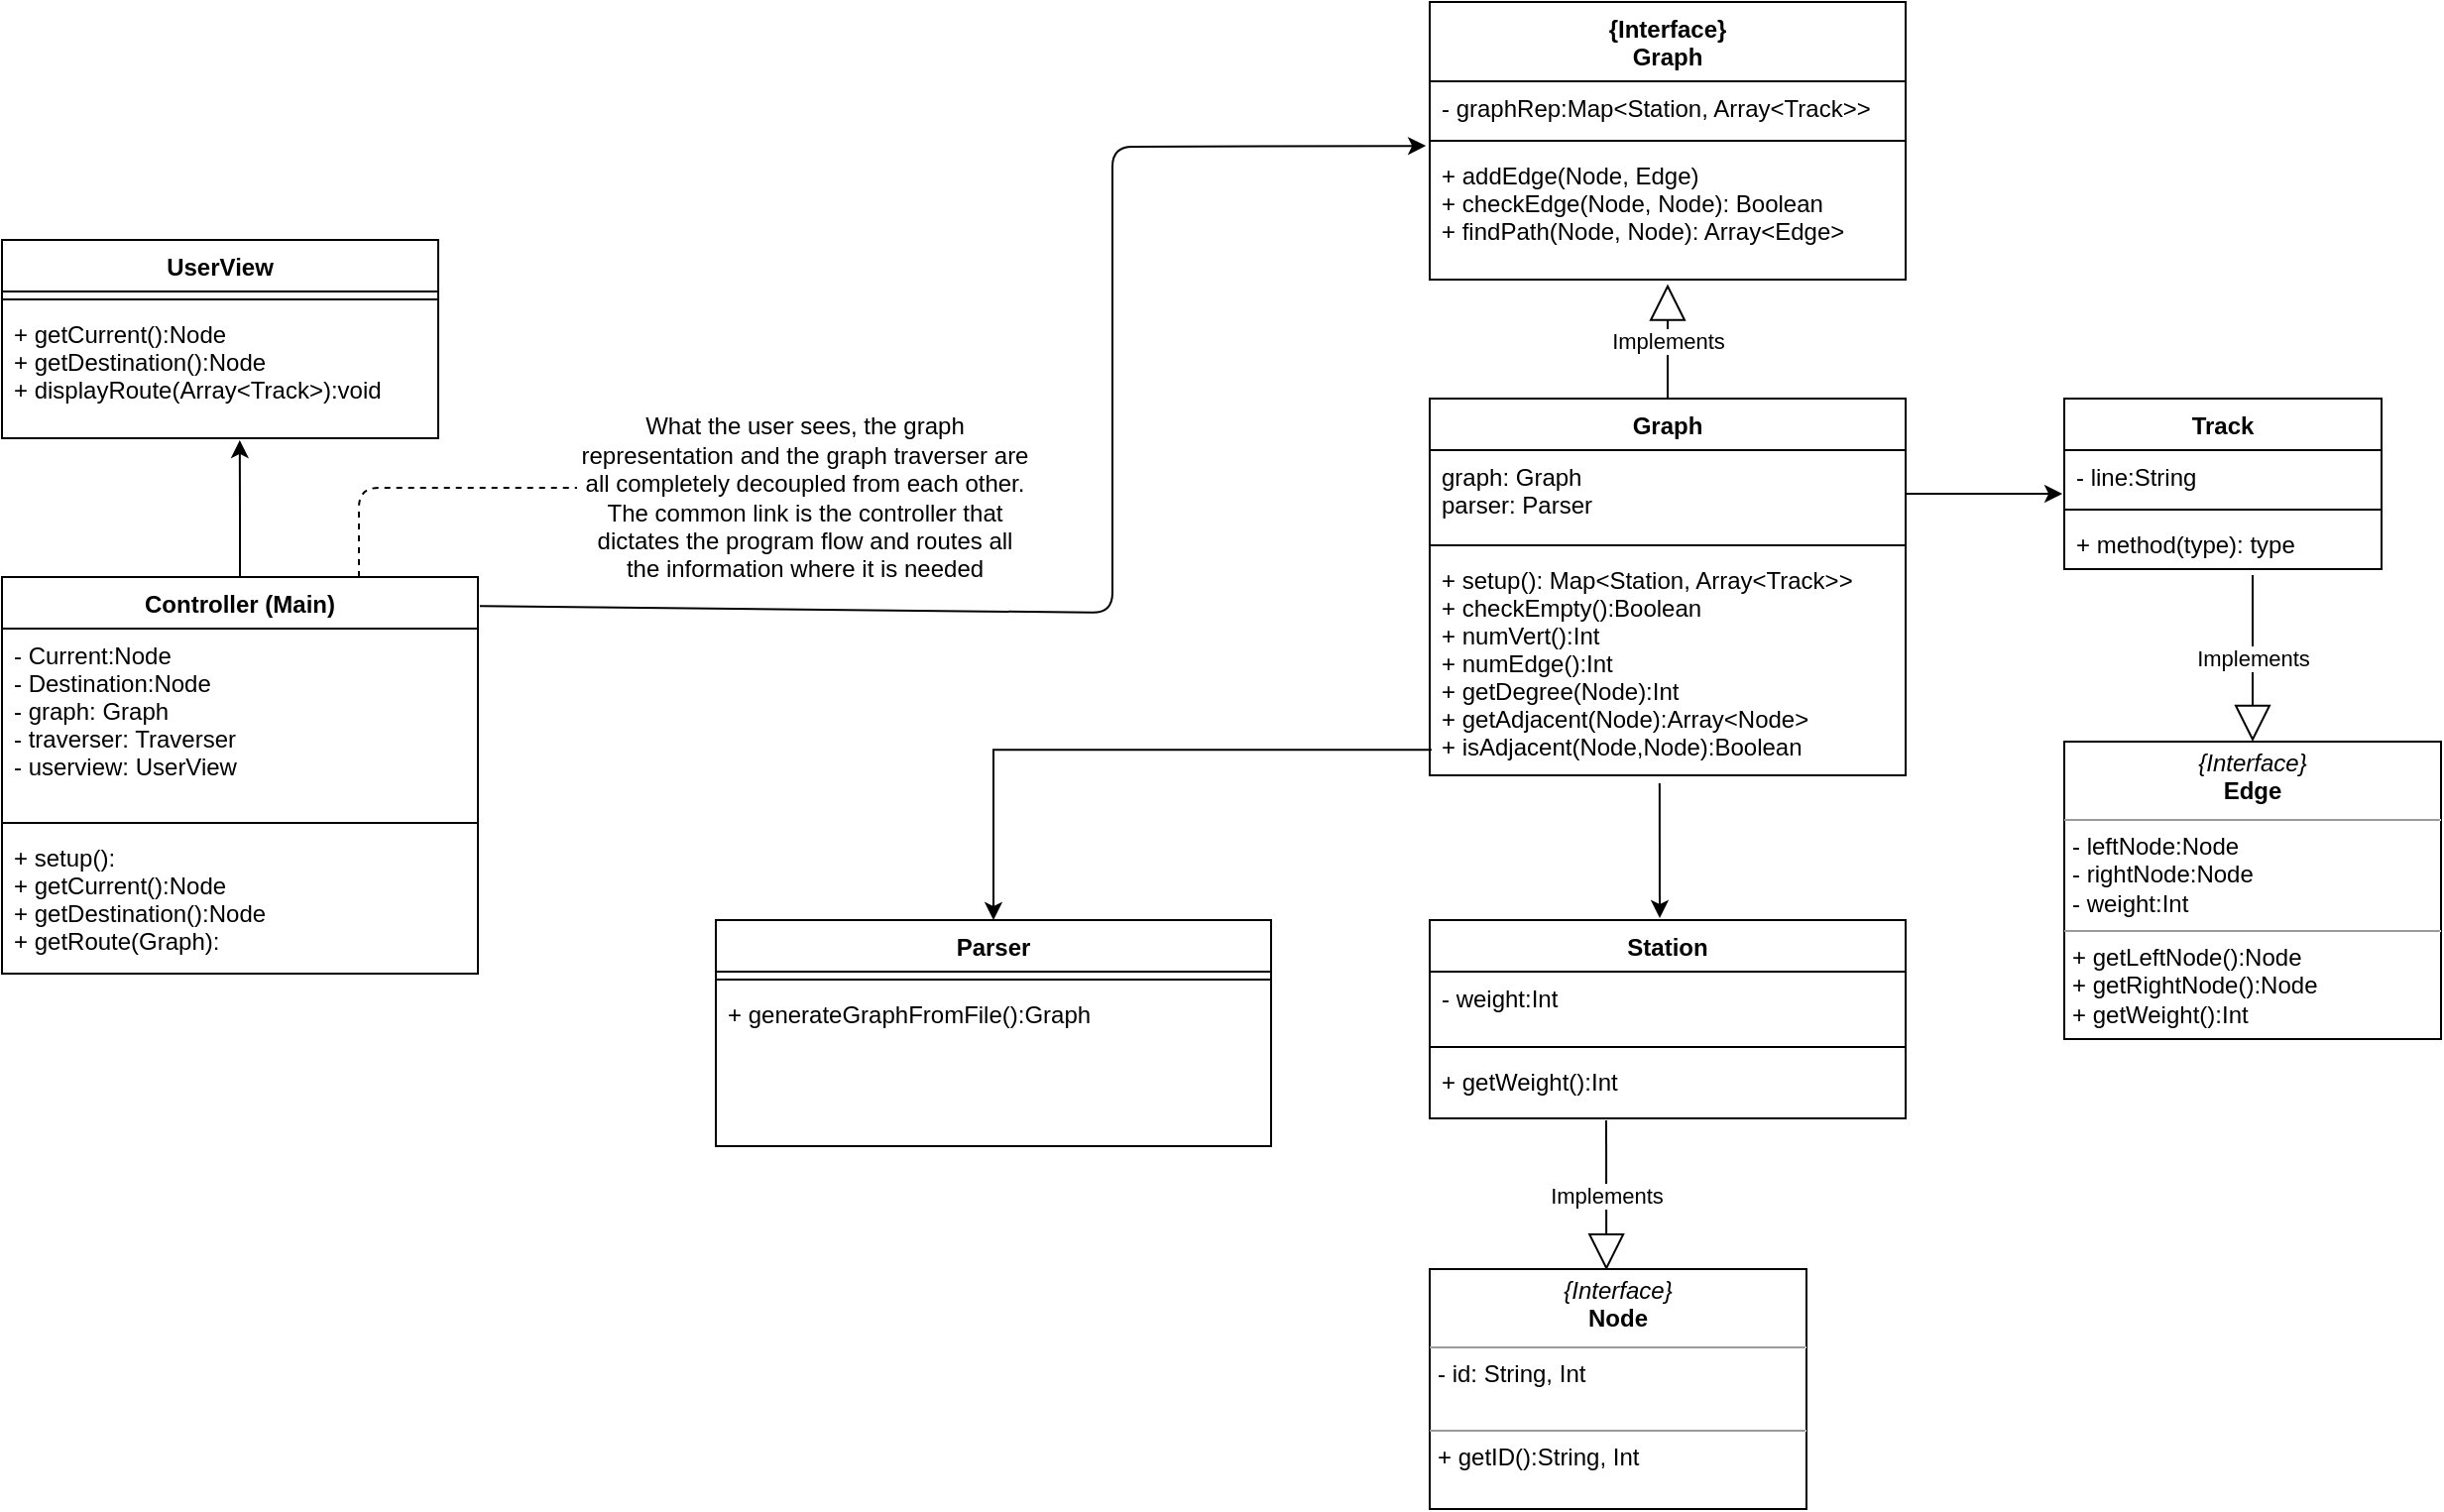 <mxfile version="12.7.1" type="device"><diagram id="zQKbRjGySOp-ra1S7L4E" name="Page-1"><mxGraphModel dx="1660" dy="806" grid="1" gridSize="10" guides="1" tooltips="1" connect="1" arrows="1" fold="1" page="1" pageScale="1" pageWidth="850" pageHeight="1100" math="0" shadow="0"><root><mxCell id="0"/><mxCell id="1" parent="0"/><mxCell id="JgtFghYILuML29l130Eo-1" value="UserView" style="swimlane;fontStyle=1;align=center;verticalAlign=top;childLayout=stackLayout;horizontal=1;startSize=26;horizontalStack=0;resizeParent=1;resizeParentMax=0;resizeLast=0;collapsible=1;marginBottom=0;" parent="1" vertex="1"><mxGeometry x="40" y="460" width="220" height="100" as="geometry"/></mxCell><mxCell id="JgtFghYILuML29l130Eo-2" value="" style="line;strokeWidth=1;fillColor=none;align=left;verticalAlign=middle;spacingTop=-1;spacingLeft=3;spacingRight=3;rotatable=0;labelPosition=right;points=[];portConstraint=eastwest;" parent="JgtFghYILuML29l130Eo-1" vertex="1"><mxGeometry y="26" width="220" height="8" as="geometry"/></mxCell><mxCell id="JgtFghYILuML29l130Eo-3" value="+ getCurrent():Node&#10;+ getDestination():Node&#10;+ displayRoute(Array&lt;Track&gt;):void&#10;" style="text;strokeColor=none;fillColor=none;align=left;verticalAlign=top;spacingLeft=4;spacingRight=4;overflow=hidden;rotatable=0;points=[[0,0.5],[1,0.5]];portConstraint=eastwest;" parent="JgtFghYILuML29l130Eo-1" vertex="1"><mxGeometry y="34" width="220" height="66" as="geometry"/></mxCell><mxCell id="JgtFghYILuML29l130Eo-4" value="Parser" style="swimlane;fontStyle=1;align=center;verticalAlign=top;childLayout=stackLayout;horizontal=1;startSize=26;horizontalStack=0;resizeParent=1;resizeParentMax=0;resizeLast=0;collapsible=1;marginBottom=0;" parent="1" vertex="1"><mxGeometry x="400" y="803" width="280" height="114" as="geometry"/></mxCell><mxCell id="JgtFghYILuML29l130Eo-5" value="" style="line;strokeWidth=1;fillColor=none;align=left;verticalAlign=middle;spacingTop=-1;spacingLeft=3;spacingRight=3;rotatable=0;labelPosition=right;points=[];portConstraint=eastwest;" parent="JgtFghYILuML29l130Eo-4" vertex="1"><mxGeometry y="26" width="280" height="8" as="geometry"/></mxCell><mxCell id="JgtFghYILuML29l130Eo-6" value="+ generateGraphFromFile():Graph" style="text;strokeColor=none;fillColor=none;align=left;verticalAlign=top;spacingLeft=4;spacingRight=4;overflow=hidden;rotatable=0;points=[[0,0.5],[1,0.5]];portConstraint=eastwest;" parent="JgtFghYILuML29l130Eo-4" vertex="1"><mxGeometry y="34" width="280" height="80" as="geometry"/></mxCell><mxCell id="JgtFghYILuML29l130Eo-7" value="{Interface}&#10;Graph" style="swimlane;fontStyle=1;align=center;verticalAlign=top;childLayout=stackLayout;horizontal=1;startSize=40;horizontalStack=0;resizeParent=1;resizeParentMax=0;resizeLast=0;collapsible=1;marginBottom=0;" parent="1" vertex="1"><mxGeometry x="760" y="340" width="240" height="140" as="geometry"/></mxCell><mxCell id="JgtFghYILuML29l130Eo-8" value="- graphRep:Map&lt;Station, Array&lt;Track&gt;&gt;" style="text;strokeColor=none;fillColor=none;align=left;verticalAlign=top;spacingLeft=4;spacingRight=4;overflow=hidden;rotatable=0;points=[[0,0.5],[1,0.5]];portConstraint=eastwest;" parent="JgtFghYILuML29l130Eo-7" vertex="1"><mxGeometry y="40" width="240" height="26" as="geometry"/></mxCell><mxCell id="JgtFghYILuML29l130Eo-9" value="" style="line;strokeWidth=1;fillColor=none;align=left;verticalAlign=middle;spacingTop=-1;spacingLeft=3;spacingRight=3;rotatable=0;labelPosition=right;points=[];portConstraint=eastwest;" parent="JgtFghYILuML29l130Eo-7" vertex="1"><mxGeometry y="66" width="240" height="8" as="geometry"/></mxCell><mxCell id="JgtFghYILuML29l130Eo-10" value="+ addEdge(Node, Edge)&#10;+ checkEdge(Node, Node): Boolean&#10;+ findPath(Node, Node): Array&lt;Edge&gt;" style="text;strokeColor=none;fillColor=none;align=left;verticalAlign=top;spacingLeft=4;spacingRight=4;overflow=hidden;rotatable=0;points=[[0,0.5],[1,0.5]];portConstraint=eastwest;" parent="JgtFghYILuML29l130Eo-7" vertex="1"><mxGeometry y="74" width="240" height="66" as="geometry"/></mxCell><mxCell id="JgtFghYILuML29l130Eo-15" value="Station" style="swimlane;fontStyle=1;align=center;verticalAlign=top;childLayout=stackLayout;horizontal=1;startSize=26;horizontalStack=0;resizeParent=1;resizeParentMax=0;resizeLast=0;collapsible=1;marginBottom=0;" parent="1" vertex="1"><mxGeometry x="760" y="803" width="240" height="100" as="geometry"/></mxCell><mxCell id="JgtFghYILuML29l130Eo-16" value="- weight:Int" style="text;strokeColor=none;fillColor=none;align=left;verticalAlign=top;spacingLeft=4;spacingRight=4;overflow=hidden;rotatable=0;points=[[0,0.5],[1,0.5]];portConstraint=eastwest;" parent="JgtFghYILuML29l130Eo-15" vertex="1"><mxGeometry y="26" width="240" height="34" as="geometry"/></mxCell><mxCell id="JgtFghYILuML29l130Eo-17" value="" style="line;strokeWidth=1;fillColor=none;align=left;verticalAlign=middle;spacingTop=-1;spacingLeft=3;spacingRight=3;rotatable=0;labelPosition=right;points=[];portConstraint=eastwest;" parent="JgtFghYILuML29l130Eo-15" vertex="1"><mxGeometry y="60" width="240" height="8" as="geometry"/></mxCell><mxCell id="JgtFghYILuML29l130Eo-18" value="+ getWeight():Int" style="text;strokeColor=none;fillColor=none;align=left;verticalAlign=top;spacingLeft=4;spacingRight=4;overflow=hidden;rotatable=0;points=[[0,0.5],[1,0.5]];portConstraint=eastwest;" parent="JgtFghYILuML29l130Eo-15" vertex="1"><mxGeometry y="68" width="240" height="32" as="geometry"/></mxCell><mxCell id="JgtFghYILuML29l130Eo-47" style="edgeStyle=orthogonalEdgeStyle;rounded=0;orthogonalLoop=1;jettySize=auto;html=1;exitX=0.5;exitY=0;exitDx=0;exitDy=0;entryX=0.545;entryY=1.015;entryDx=0;entryDy=0;entryPerimeter=0;" parent="1" source="JgtFghYILuML29l130Eo-19" target="JgtFghYILuML29l130Eo-3" edge="1"><mxGeometry relative="1" as="geometry"/></mxCell><mxCell id="JgtFghYILuML29l130Eo-19" value="Controller (Main)" style="swimlane;fontStyle=1;align=center;verticalAlign=top;childLayout=stackLayout;horizontal=1;startSize=26;horizontalStack=0;resizeParent=1;resizeParentMax=0;resizeLast=0;collapsible=1;marginBottom=0;" parent="1" vertex="1"><mxGeometry x="40" y="630" width="240" height="200" as="geometry"/></mxCell><mxCell id="JgtFghYILuML29l130Eo-20" value="- Current:Node&#10;- Destination:Node&#10;- graph: Graph&#10;- traverser: Traverser&#10;- userview: UserView" style="text;strokeColor=none;fillColor=none;align=left;verticalAlign=top;spacingLeft=4;spacingRight=4;overflow=hidden;rotatable=0;points=[[0,0.5],[1,0.5]];portConstraint=eastwest;" parent="JgtFghYILuML29l130Eo-19" vertex="1"><mxGeometry y="26" width="240" height="94" as="geometry"/></mxCell><mxCell id="JgtFghYILuML29l130Eo-21" value="" style="line;strokeWidth=1;fillColor=none;align=left;verticalAlign=middle;spacingTop=-1;spacingLeft=3;spacingRight=3;rotatable=0;labelPosition=right;points=[];portConstraint=eastwest;" parent="JgtFghYILuML29l130Eo-19" vertex="1"><mxGeometry y="120" width="240" height="8" as="geometry"/></mxCell><mxCell id="JgtFghYILuML29l130Eo-22" value="+ setup():&#10;+ getCurrent():Node&#10;+ getDestination():Node&#10;+ getRoute(Graph):" style="text;strokeColor=none;fillColor=none;align=left;verticalAlign=top;spacingLeft=4;spacingRight=4;overflow=hidden;rotatable=0;points=[[0,0.5],[1,0.5]];portConstraint=eastwest;" parent="JgtFghYILuML29l130Eo-19" vertex="1"><mxGeometry y="128" width="240" height="72" as="geometry"/></mxCell><mxCell id="JgtFghYILuML29l130Eo-23" value="&lt;p style=&quot;margin: 0px ; margin-top: 4px ; text-align: center&quot;&gt;&lt;i&gt;{Interface}&lt;/i&gt;&lt;br&gt;&lt;b&gt;Node&lt;/b&gt;&lt;/p&gt;&lt;hr size=&quot;1&quot;&gt;&lt;p style=&quot;margin: 0px ; margin-left: 4px&quot;&gt;- id: String, Int&lt;/p&gt;&lt;p style=&quot;margin: 0px ; margin-left: 4px&quot;&gt;&lt;br&gt;&lt;/p&gt;&lt;hr size=&quot;1&quot;&gt;&lt;p style=&quot;margin: 0px ; margin-left: 4px&quot;&gt;+ getID():String, Int&lt;/p&gt;" style="verticalAlign=top;align=left;overflow=fill;fontSize=12;fontFamily=Helvetica;html=1;" parent="1" vertex="1"><mxGeometry x="760" y="979" width="190" height="121" as="geometry"/></mxCell><mxCell id="JgtFghYILuML29l130Eo-24" value="Track" style="swimlane;fontStyle=1;align=center;verticalAlign=top;childLayout=stackLayout;horizontal=1;startSize=26;horizontalStack=0;resizeParent=1;resizeParentMax=0;resizeLast=0;collapsible=1;marginBottom=0;" parent="1" vertex="1"><mxGeometry x="1080" y="540" width="160" height="86" as="geometry"/></mxCell><mxCell id="JgtFghYILuML29l130Eo-25" value="- line:String" style="text;strokeColor=none;fillColor=none;align=left;verticalAlign=top;spacingLeft=4;spacingRight=4;overflow=hidden;rotatable=0;points=[[0,0.5],[1,0.5]];portConstraint=eastwest;" parent="JgtFghYILuML29l130Eo-24" vertex="1"><mxGeometry y="26" width="160" height="26" as="geometry"/></mxCell><mxCell id="JgtFghYILuML29l130Eo-26" value="" style="line;strokeWidth=1;fillColor=none;align=left;verticalAlign=middle;spacingTop=-1;spacingLeft=3;spacingRight=3;rotatable=0;labelPosition=right;points=[];portConstraint=eastwest;" parent="JgtFghYILuML29l130Eo-24" vertex="1"><mxGeometry y="52" width="160" height="8" as="geometry"/></mxCell><mxCell id="JgtFghYILuML29l130Eo-27" value="+ method(type): type" style="text;strokeColor=none;fillColor=none;align=left;verticalAlign=top;spacingLeft=4;spacingRight=4;overflow=hidden;rotatable=0;points=[[0,0.5],[1,0.5]];portConstraint=eastwest;" parent="JgtFghYILuML29l130Eo-24" vertex="1"><mxGeometry y="60" width="160" height="26" as="geometry"/></mxCell><mxCell id="JgtFghYILuML29l130Eo-28" value="&lt;p style=&quot;margin: 0px ; margin-top: 4px ; text-align: center&quot;&gt;&lt;i&gt;{Interface}&lt;/i&gt;&lt;br&gt;&lt;b&gt;Edge&lt;/b&gt;&lt;/p&gt;&lt;hr size=&quot;1&quot;&gt;&lt;p style=&quot;margin: 0px ; margin-left: 4px&quot;&gt;- leftNode:Node&lt;/p&gt;&lt;p style=&quot;margin: 0px ; margin-left: 4px&quot;&gt;- rightNode:Node&lt;/p&gt;&lt;p style=&quot;margin: 0px ; margin-left: 4px&quot;&gt;- weight:Int&lt;/p&gt;&lt;hr size=&quot;1&quot;&gt;&lt;p style=&quot;margin: 0px ; margin-left: 4px&quot;&gt;+ getLeftNode():Node&lt;br&gt;&lt;/p&gt;&lt;p style=&quot;margin: 0px ; margin-left: 4px&quot;&gt;+ getRightNode():Node&lt;/p&gt;&lt;p style=&quot;margin: 0px ; margin-left: 4px&quot;&gt;+ getWeight():Int&lt;/p&gt;" style="verticalAlign=top;align=left;overflow=fill;fontSize=12;fontFamily=Helvetica;html=1;" parent="1" vertex="1"><mxGeometry x="1080" y="713" width="190" height="150" as="geometry"/></mxCell><mxCell id="JgtFghYILuML29l130Eo-32" value="Implements" style="endArrow=block;endSize=16;endFill=0;html=1;exitX=0.5;exitY=0;exitDx=0;exitDy=0;entryX=0.5;entryY=1.034;entryDx=0;entryDy=0;entryPerimeter=0;" parent="1" source="JgtFghYILuML29l130Eo-38" target="JgtFghYILuML29l130Eo-10" edge="1"><mxGeometry width="160" relative="1" as="geometry"><mxPoint x="861.0" y="649" as="sourcePoint"/><mxPoint x="880" y="580" as="targetPoint"/></mxGeometry></mxCell><mxCell id="JgtFghYILuML29l130Eo-33" value="Implements" style="endArrow=block;endSize=16;endFill=0;html=1;entryX=0.469;entryY=0.005;entryDx=0;entryDy=0;entryPerimeter=0;" parent="1" target="JgtFghYILuML29l130Eo-23" edge="1"><mxGeometry width="160" relative="1" as="geometry"><mxPoint x="849" y="904" as="sourcePoint"/><mxPoint x="849" y="1047" as="targetPoint"/></mxGeometry></mxCell><mxCell id="JgtFghYILuML29l130Eo-34" value="Implements" style="endArrow=block;endSize=16;endFill=0;html=1;entryX=0.5;entryY=0;entryDx=0;entryDy=0;" parent="1" target="JgtFghYILuML29l130Eo-28" edge="1"><mxGeometry width="160" relative="1" as="geometry"><mxPoint x="1175" y="629" as="sourcePoint"/><mxPoint x="437.5" y="920" as="targetPoint"/></mxGeometry></mxCell><mxCell id="JgtFghYILuML29l130Eo-35" value="" style="endArrow=classic;html=1;exitX=1.004;exitY=0.073;exitDx=0;exitDy=0;exitPerimeter=0;entryX=-0.008;entryY=-0.022;entryDx=0;entryDy=0;entryPerimeter=0;" parent="1" target="JgtFghYILuML29l130Eo-10" edge="1" source="JgtFghYILuML29l130Eo-19"><mxGeometry width="50" height="50" relative="1" as="geometry"><mxPoint x="280" y="667" as="sourcePoint"/><mxPoint x="600" y="430" as="targetPoint"/><Array as="points"><mxPoint x="600" y="648"/><mxPoint x="600" y="413"/></Array></mxGeometry></mxCell><mxCell id="JgtFghYILuML29l130Eo-36" value="" style="endArrow=classic;html=1;exitX=0.483;exitY=1.036;exitDx=0;exitDy=0;exitPerimeter=0;" parent="1" source="JgtFghYILuML29l130Eo-41" edge="1"><mxGeometry width="50" height="50" relative="1" as="geometry"><mxPoint x="880" y="750" as="sourcePoint"/><mxPoint x="876" y="802" as="targetPoint"/></mxGeometry></mxCell><mxCell id="JgtFghYILuML29l130Eo-37" value="" style="endArrow=classic;html=1;exitX=1;exitY=0.5;exitDx=0;exitDy=0;entryX=-0.006;entryY=0.846;entryDx=0;entryDy=0;entryPerimeter=0;" parent="1" source="JgtFghYILuML29l130Eo-39" target="JgtFghYILuML29l130Eo-25" edge="1"><mxGeometry width="50" height="50" relative="1" as="geometry"><mxPoint x="941.0" y="694" as="sourcePoint"/><mxPoint x="1100" y="704" as="targetPoint"/></mxGeometry></mxCell><mxCell id="JgtFghYILuML29l130Eo-38" value="Graph" style="swimlane;fontStyle=1;align=center;verticalAlign=top;childLayout=stackLayout;horizontal=1;startSize=26;horizontalStack=0;resizeParent=1;resizeParentMax=0;resizeLast=0;collapsible=1;marginBottom=0;" parent="1" vertex="1"><mxGeometry x="760" y="540" width="240" height="190" as="geometry"/></mxCell><mxCell id="JgtFghYILuML29l130Eo-39" value="graph: Graph&#10;parser: Parser" style="text;strokeColor=none;fillColor=none;align=left;verticalAlign=top;spacingLeft=4;spacingRight=4;overflow=hidden;rotatable=0;points=[[0,0.5],[1,0.5]];portConstraint=eastwest;" parent="JgtFghYILuML29l130Eo-38" vertex="1"><mxGeometry y="26" width="240" height="44" as="geometry"/></mxCell><mxCell id="JgtFghYILuML29l130Eo-40" value="" style="line;strokeWidth=1;fillColor=none;align=left;verticalAlign=middle;spacingTop=-1;spacingLeft=3;spacingRight=3;rotatable=0;labelPosition=right;points=[];portConstraint=eastwest;" parent="JgtFghYILuML29l130Eo-38" vertex="1"><mxGeometry y="70" width="240" height="8" as="geometry"/></mxCell><mxCell id="JgtFghYILuML29l130Eo-41" value="+ setup(): Map&lt;Station, Array&lt;Track&gt;&gt;&#10;+ checkEmpty():Boolean&#10;+ numVert():Int&#10;+ numEdge():Int&#10;+ getDegree(Node):Int&#10;+ getAdjacent(Node):Array&lt;Node&gt;&#10;+ isAdjacent(Node,Node):Boolean" style="text;strokeColor=none;fillColor=none;align=left;verticalAlign=top;spacingLeft=4;spacingRight=4;overflow=hidden;rotatable=0;points=[[0,0.5],[1,0.5]];portConstraint=eastwest;" parent="JgtFghYILuML29l130Eo-38" vertex="1"><mxGeometry y="78" width="240" height="112" as="geometry"/></mxCell><mxCell id="JgtFghYILuML29l130Eo-42" value="What the user sees, the graph representation and the graph traverser are all completely decoupled from each other. The common link is the controller that dictates the program flow and routes all the information where it is needed" style="text;html=1;strokeColor=none;fillColor=none;align=center;verticalAlign=middle;whiteSpace=wrap;rounded=0;" parent="1" vertex="1"><mxGeometry x="330" y="580" width="230" height="20" as="geometry"/></mxCell><mxCell id="JgtFghYILuML29l130Eo-46" value="" style="endArrow=none;dashed=1;html=1;entryX=0;entryY=0.25;entryDx=0;entryDy=0;exitX=0.75;exitY=0;exitDx=0;exitDy=0;" parent="1" source="JgtFghYILuML29l130Eo-19" target="JgtFghYILuML29l130Eo-42" edge="1"><mxGeometry width="50" height="50" relative="1" as="geometry"><mxPoint x="40" y="1170" as="sourcePoint"/><mxPoint x="90" y="1120" as="targetPoint"/><Array as="points"><mxPoint x="220" y="585"/></Array></mxGeometry></mxCell><mxCell id="JgtFghYILuML29l130Eo-50" style="edgeStyle=orthogonalEdgeStyle;rounded=0;orthogonalLoop=1;jettySize=auto;html=1;entryX=0.5;entryY=0;entryDx=0;entryDy=0;exitX=0.004;exitY=0.885;exitDx=0;exitDy=0;exitPerimeter=0;" parent="1" source="JgtFghYILuML29l130Eo-41" target="JgtFghYILuML29l130Eo-4" edge="1"><mxGeometry relative="1" as="geometry"/></mxCell></root></mxGraphModel></diagram></mxfile>